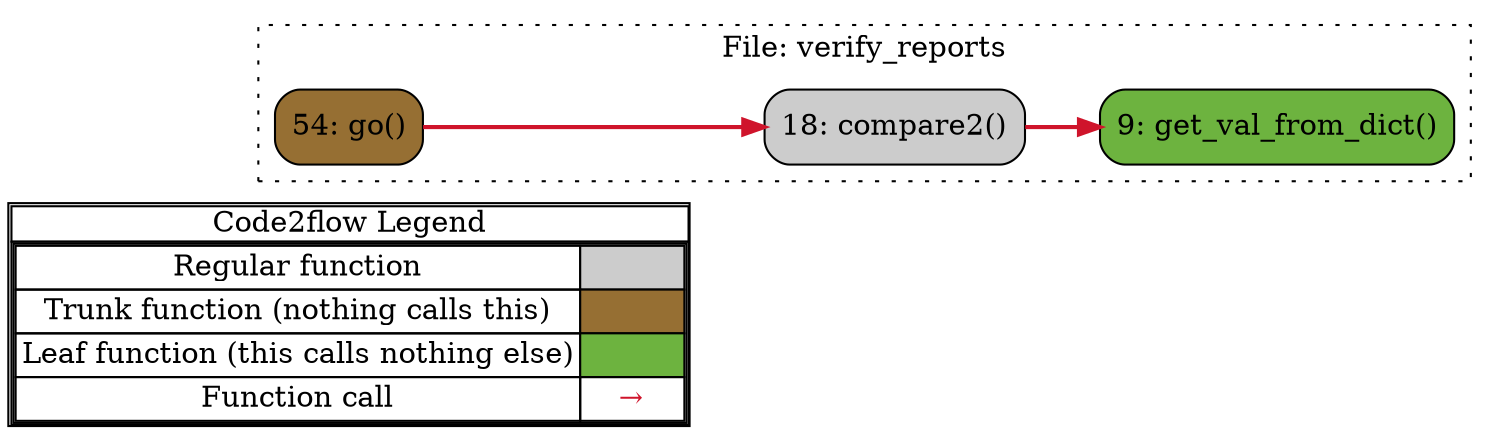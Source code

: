 digraph G {
concentrate=true;
splines="ortho";
rankdir="LR";
subgraph legend{
    rank = min;
    label = "legend";
    Legend [shape=none, margin=0, label = <
        <table cellspacing="0" cellpadding="0" border="1"><tr><td>Code2flow Legend</td></tr><tr><td>
        <table cellspacing="0">
        <tr><td>Regular function</td><td width="50px" bgcolor='#cccccc'></td></tr>
        <tr><td>Trunk function (nothing calls this)</td><td bgcolor='#966F33'></td></tr>
        <tr><td>Leaf function (this calls nothing else)</td><td bgcolor='#6db33f'></td></tr>
        <tr><td>Function call</td><td><font color='#cf142b'>&#8594;</font></td></tr>
        </table></td></tr></table>
        >];
}node_5a065c4b [label="18: compare2()" name="verify_reports::compare2" shape="rect" style="rounded,filled" fillcolor="#cccccc" ];
node_2f8fc881 [label="54: go()" name="verify_reports::go" shape="rect" style="rounded,filled" fillcolor="#966F33" ];
node_6d712bef [label="9: get_val_from_dict()" name="verify_reports::get_val_from_dict" shape="rect" style="rounded,filled" fillcolor="#6db33f" ];
node_5a065c4b -> node_6d712bef [color="#cf142b" penwidth="2"];
node_5a065c4b -> node_6d712bef [color="#cf142b" penwidth="2"];
node_5a065c4b -> node_6d712bef [color="#cf142b" penwidth="2"];
node_5a065c4b -> node_6d712bef [color="#cf142b" penwidth="2"];
node_5a065c4b -> node_6d712bef [color="#cf142b" penwidth="2"];
node_5a065c4b -> node_6d712bef [color="#cf142b" penwidth="2"];
node_5a065c4b -> node_6d712bef [color="#cf142b" penwidth="2"];
node_5a065c4b -> node_6d712bef [color="#cf142b" penwidth="2"];
node_2f8fc881 -> node_5a065c4b [color="#cf142b" penwidth="2"];
subgraph cluster_7efd0a7b {
    node_6d712bef node_5a065c4b node_2f8fc881;
    label="File: verify_reports";
    name="verify_reports";
    style="filled";
    graph[style=dotted];
};
}
